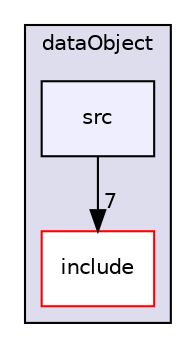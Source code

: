 digraph "/home/iijimarobot/workspace/Ubuntu/workspace/gitSpace/common_library/common_library/dataObject/src" {
  compound=true
  node [ fontsize="10", fontname="Helvetica"];
  edge [ labelfontsize="10", labelfontname="Helvetica"];
  subgraph clusterdir_38f5a69fab2cf79a5e8dfd2c0018f8c2 {
    graph [ bgcolor="#ddddee", pencolor="black", label="dataObject" fontname="Helvetica", fontsize="10", URL="dir_38f5a69fab2cf79a5e8dfd2c0018f8c2.html"]
  dir_989d8d0c090e9541a5a71e8f84e9cbe6 [shape=box label="include" fillcolor="white" style="filled" color="red" URL="dir_989d8d0c090e9541a5a71e8f84e9cbe6.html"];
  dir_5ec3e0ea816fb80b0659e0b65834d2c8 [shape=box, label="src", style="filled", fillcolor="#eeeeff", pencolor="black", URL="dir_5ec3e0ea816fb80b0659e0b65834d2c8.html"];
  }
  dir_5ec3e0ea816fb80b0659e0b65834d2c8->dir_989d8d0c090e9541a5a71e8f84e9cbe6 [headlabel="7", labeldistance=1.5 headhref="dir_000011_000007.html"];
}
